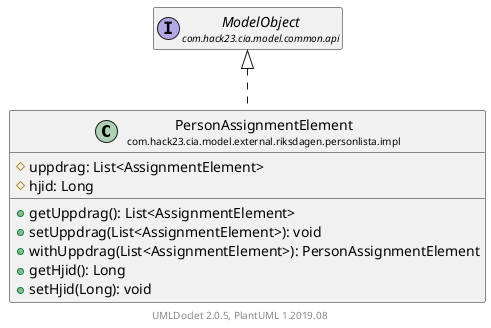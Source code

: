 @startuml
    set namespaceSeparator none
    hide empty fields
    hide empty methods

    class "<size:14>PersonAssignmentElement\n<size:10>com.hack23.cia.model.external.riksdagen.personlista.impl" as com.hack23.cia.model.external.riksdagen.personlista.impl.PersonAssignmentElement [[PersonAssignmentElement.html]] {
        #uppdrag: List<AssignmentElement>
        #hjid: Long
        +getUppdrag(): List<AssignmentElement>
        +setUppdrag(List<AssignmentElement>): void
        +withUppdrag(List<AssignmentElement>): PersonAssignmentElement
        +getHjid(): Long
        +setHjid(Long): void
    }

    interface "<size:14>ModelObject\n<size:10>com.hack23.cia.model.common.api" as com.hack23.cia.model.common.api.ModelObject

    com.hack23.cia.model.common.api.ModelObject <|.. com.hack23.cia.model.external.riksdagen.personlista.impl.PersonAssignmentElement

    center footer UMLDoclet 2.0.5, PlantUML 1.2019.08
@enduml
